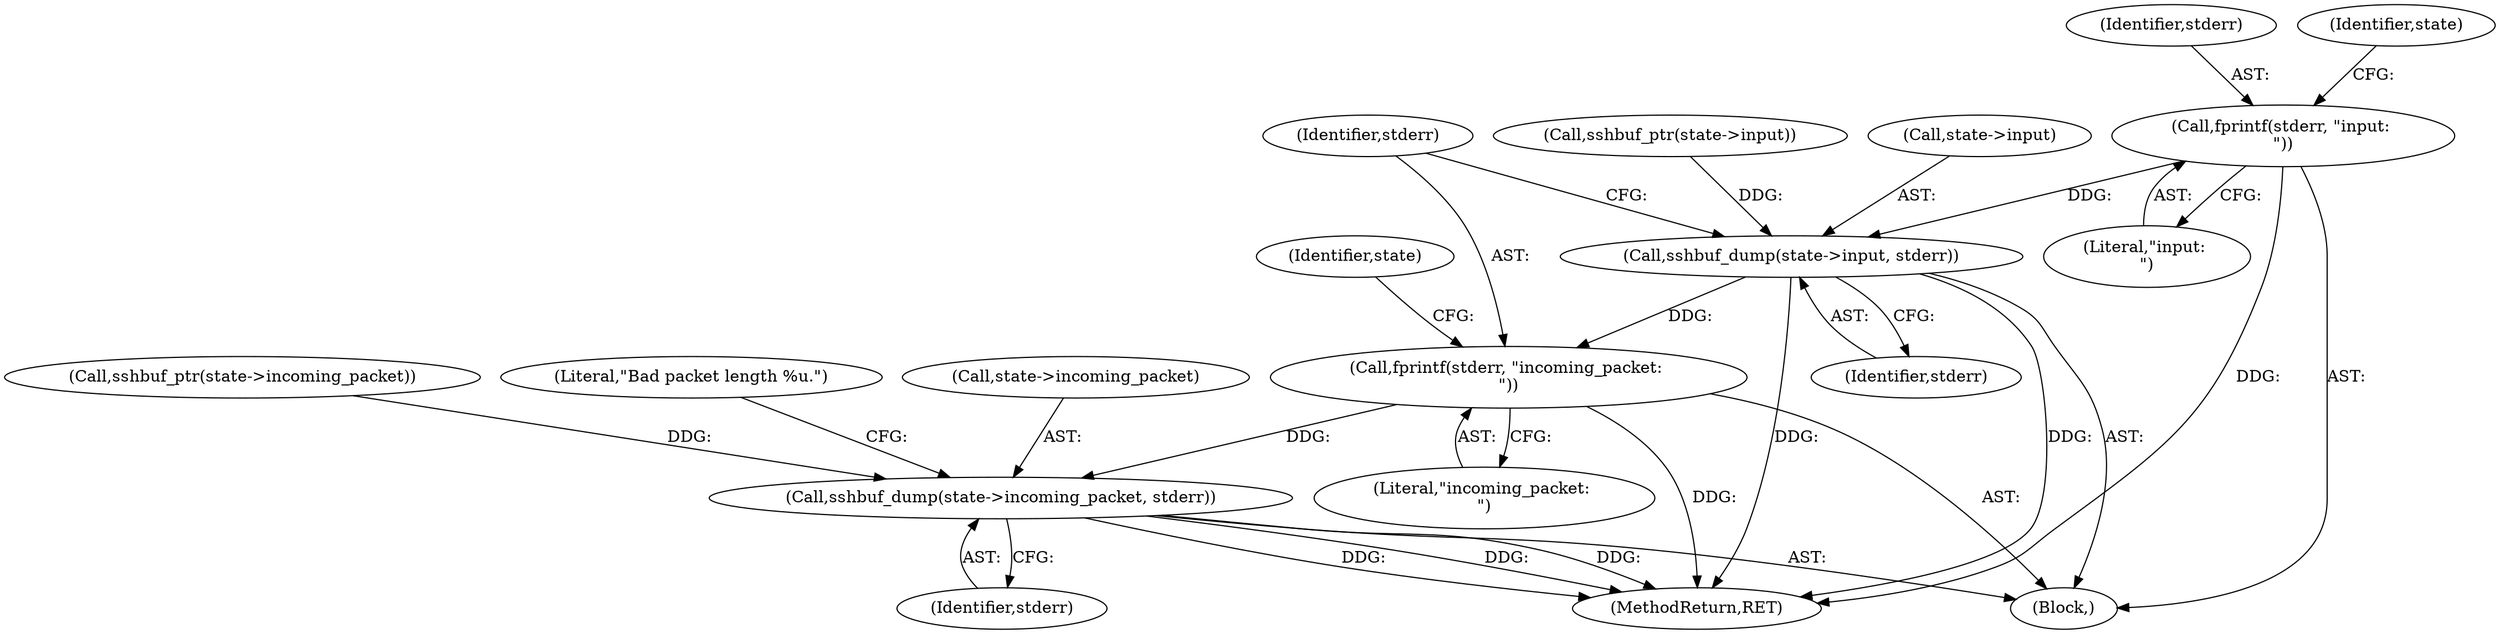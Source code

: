 digraph "0_mindrot_28652bca29046f62c7045e933e6b931de1d16737_0@API" {
"1000405" [label="(Call,fprintf(stderr, \"input: \n\"))"];
"1000408" [label="(Call,sshbuf_dump(state->input, stderr))"];
"1000413" [label="(Call,fprintf(stderr, \"incoming_packet: \n\"))"];
"1000416" [label="(Call,sshbuf_dump(state->incoming_packet, stderr))"];
"1000404" [label="(Block,)"];
"1000416" [label="(Call,sshbuf_dump(state->incoming_packet, stderr))"];
"1000372" [label="(Call,sshbuf_ptr(state->input))"];
"1000406" [label="(Identifier,stderr)"];
"1000408" [label="(Call,sshbuf_dump(state->input, stderr))"];
"1000412" [label="(Identifier,stderr)"];
"1000414" [label="(Identifier,stderr)"];
"1000386" [label="(Call,sshbuf_ptr(state->incoming_packet))"];
"1000405" [label="(Call,fprintf(stderr, \"input: \n\"))"];
"1000422" [label="(Literal,\"Bad packet length %u.\")"];
"1000410" [label="(Identifier,state)"];
"1000418" [label="(Identifier,state)"];
"1000407" [label="(Literal,\"input: \n\")"];
"1001011" [label="(MethodReturn,RET)"];
"1000409" [label="(Call,state->input)"];
"1000420" [label="(Identifier,stderr)"];
"1000415" [label="(Literal,\"incoming_packet: \n\")"];
"1000417" [label="(Call,state->incoming_packet)"];
"1000413" [label="(Call,fprintf(stderr, \"incoming_packet: \n\"))"];
"1000405" -> "1000404"  [label="AST: "];
"1000405" -> "1000407"  [label="CFG: "];
"1000406" -> "1000405"  [label="AST: "];
"1000407" -> "1000405"  [label="AST: "];
"1000410" -> "1000405"  [label="CFG: "];
"1000405" -> "1001011"  [label="DDG: "];
"1000405" -> "1000408"  [label="DDG: "];
"1000408" -> "1000404"  [label="AST: "];
"1000408" -> "1000412"  [label="CFG: "];
"1000409" -> "1000408"  [label="AST: "];
"1000412" -> "1000408"  [label="AST: "];
"1000414" -> "1000408"  [label="CFG: "];
"1000408" -> "1001011"  [label="DDG: "];
"1000408" -> "1001011"  [label="DDG: "];
"1000372" -> "1000408"  [label="DDG: "];
"1000408" -> "1000413"  [label="DDG: "];
"1000413" -> "1000404"  [label="AST: "];
"1000413" -> "1000415"  [label="CFG: "];
"1000414" -> "1000413"  [label="AST: "];
"1000415" -> "1000413"  [label="AST: "];
"1000418" -> "1000413"  [label="CFG: "];
"1000413" -> "1001011"  [label="DDG: "];
"1000413" -> "1000416"  [label="DDG: "];
"1000416" -> "1000404"  [label="AST: "];
"1000416" -> "1000420"  [label="CFG: "];
"1000417" -> "1000416"  [label="AST: "];
"1000420" -> "1000416"  [label="AST: "];
"1000422" -> "1000416"  [label="CFG: "];
"1000416" -> "1001011"  [label="DDG: "];
"1000416" -> "1001011"  [label="DDG: "];
"1000416" -> "1001011"  [label="DDG: "];
"1000386" -> "1000416"  [label="DDG: "];
}
